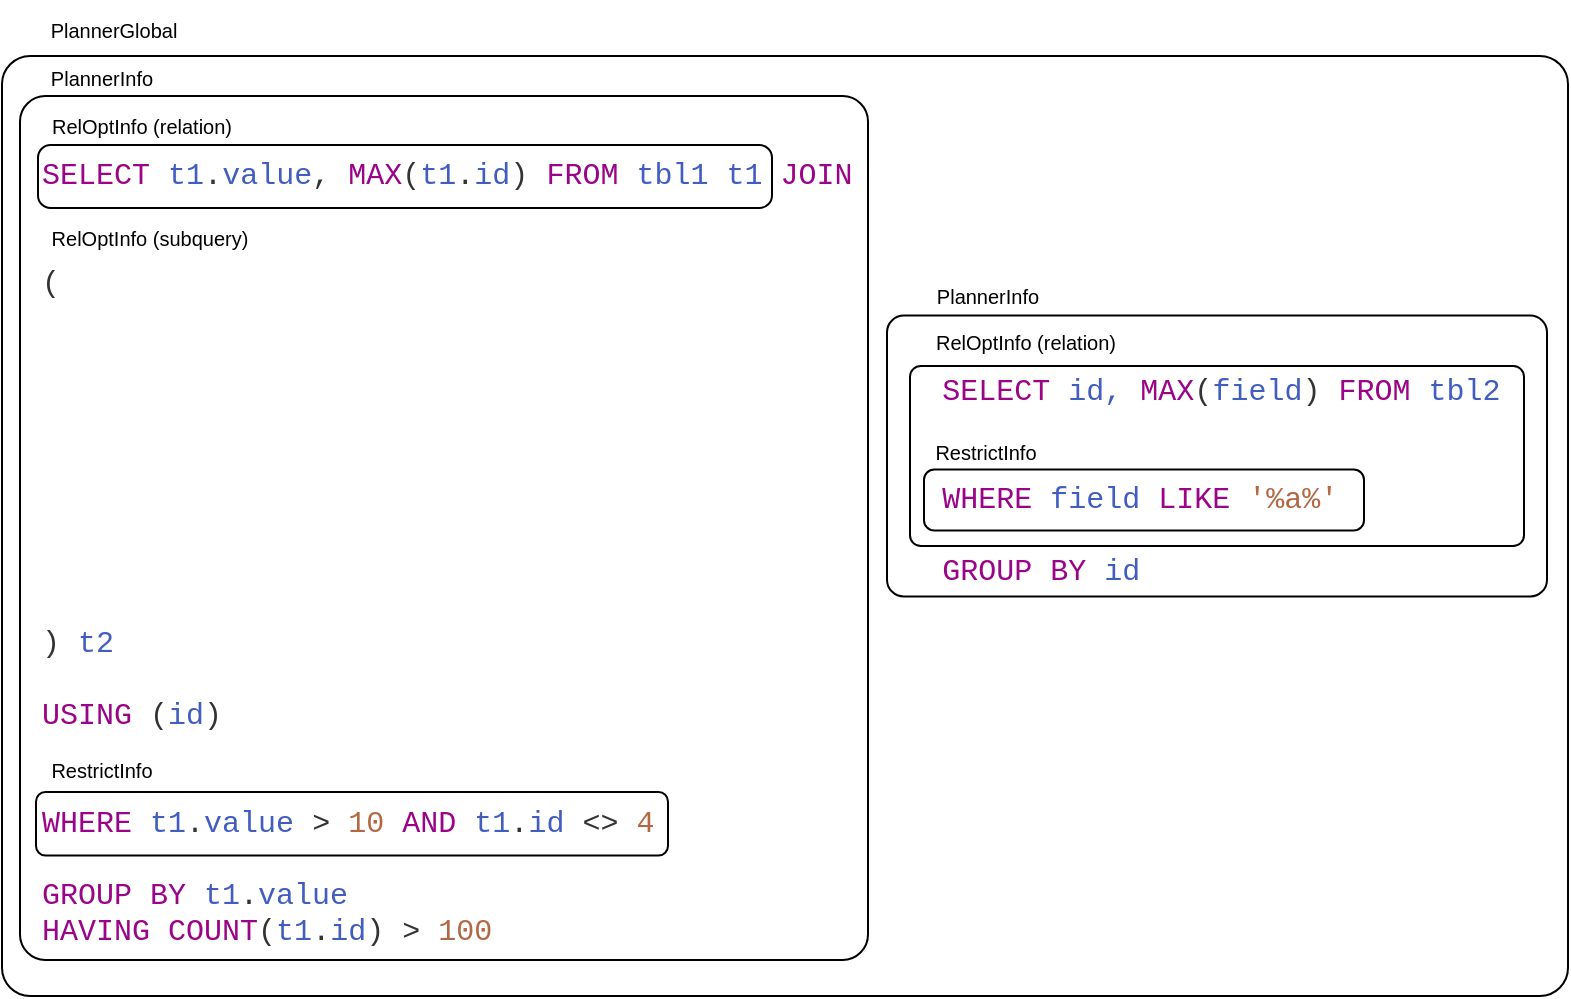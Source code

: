<mxfile version="24.7.5">
  <diagram name="Страница — 1" id="Zvr2eW7H0rXLNG6UFAMz">
    <mxGraphModel dx="2507" dy="696" grid="1" gridSize="10" guides="1" tooltips="1" connect="1" arrows="1" fold="1" page="1" pageScale="1" pageWidth="827" pageHeight="1169" math="0" shadow="0">
      <root>
        <mxCell id="0" />
        <mxCell id="1" parent="0" />
        <UserObject label="&lt;div style=&quot;font-size: 15px;&quot;&gt;&lt;span style=&quot;background-color: initial; font-size: 15px;&quot;&gt;&lt;font color=&quot;#990488&quot;&gt;SELECT&lt;/font&gt; &lt;font color=&quot;#425dc0&quot;&gt;t1&lt;/font&gt;&lt;font color=&quot;#333333&quot;&gt;.&lt;/font&gt;&lt;font color=&quot;#425dc0&quot;&gt;value&lt;/font&gt;&lt;font color=&quot;#333333&quot;&gt;,&lt;/font&gt;&lt;font color=&quot;#990488&quot;&gt; MAX&lt;/font&gt;&lt;font color=&quot;#333333&quot;&gt;(&lt;/font&gt;&lt;font color=&quot;#425dc0&quot;&gt;t1&lt;/font&gt;&lt;font color=&quot;#333333&quot;&gt;.&lt;/font&gt;&lt;font color=&quot;#425dc0&quot;&gt;id&lt;/font&gt;&lt;font color=&quot;#333333&quot;&gt;)&lt;/font&gt;&lt;font color=&quot;#990488&quot;&gt; FROM&lt;/font&gt; &lt;font color=&quot;#425dc0&quot;&gt;tbl1 t1&lt;/font&gt;&lt;font color=&quot;#990488&quot;&gt;&amp;nbsp;&lt;/font&gt;&lt;/span&gt;&lt;span style=&quot;color: rgb(153, 4, 136); background-color: initial; font-size: 15px;&quot;&gt;JOIN&lt;/span&gt;&lt;/div&gt;&lt;font color=&quot;#333333&quot;&gt;&lt;div&gt;&lt;font color=&quot;#333333&quot;&gt;&lt;br&gt;&lt;/font&gt;&lt;/div&gt;&lt;div&gt;&lt;font color=&quot;#333333&quot;&gt;&lt;br&gt;&lt;/font&gt;&lt;/div&gt;(&lt;/font&gt;&lt;div&gt;&lt;font color=&quot;#990488&quot;&gt;&lt;br&gt;&lt;/font&gt;&lt;div&gt;&lt;font color=&quot;#990488&quot;&gt;&amp;nbsp;&lt;br&gt;&lt;/font&gt;&lt;div&gt;&amp;nbsp;&amp;nbsp;&lt;span style=&quot;color: rgb(153, 4, 136); white-space: pre;&quot;&gt;&#x9;&lt;span style=&quot;white-space: pre;&quot;&gt;&#x9;&lt;/span&gt;&lt;span style=&quot;white-space: pre;&quot;&gt;&#x9;&lt;/span&gt;&lt;span style=&quot;white-space: pre;&quot;&gt;&#x9;&lt;/span&gt;&lt;span style=&quot;white-space: pre;&quot;&gt;&#x9;&lt;span style=&quot;white-space: pre;&quot;&gt;&#x9;&lt;/span&gt; &lt;/span&gt; &lt;/span&gt;&lt;font color=&quot;#990488&quot;&gt;SELECT&lt;/font&gt; &lt;font color=&quot;#425dc0&quot;&gt;id, &lt;/font&gt;&lt;font color=&quot;#990488&quot;&gt;MAX&lt;/font&gt;&lt;font color=&quot;#333333&quot;&gt;(&lt;/font&gt;&lt;font color=&quot;#425dc0&quot;&gt;field&lt;/font&gt;&lt;font color=&quot;#333333&quot;&gt;)&lt;/font&gt;&amp;nbsp;&lt;font color=&quot;#990488&quot;&gt;FROM&lt;/font&gt; &lt;font color=&quot;#425dc0&quot;&gt;tbl2&lt;/font&gt;&amp;nbsp;&lt;/div&gt;&lt;div&gt;&lt;font color=&quot;#990488&quot;&gt;&lt;br&gt;&lt;/font&gt;&lt;/div&gt;&lt;div&gt;&lt;br&gt;&lt;/div&gt;&lt;div&gt;&lt;font color=&quot;#990488&quot;&gt;&lt;span style=&quot;white-space: pre;&quot;&gt;&#x9;&lt;span style=&quot;white-space: pre;&quot;&gt;&#x9;&lt;/span&gt;&lt;span style=&quot;white-space: pre;&quot;&gt;&#x9;&lt;/span&gt;&lt;span style=&quot;white-space: pre;&quot;&gt;&#x9;&lt;/span&gt;&lt;span style=&quot;white-space: pre;&quot;&gt;&#x9;&lt;/span&gt;&lt;span style=&quot;white-space: pre;&quot;&gt;&#x9;&lt;/span&gt; &lt;/span&gt;&amp;nbsp;WHERE&lt;/font&gt;&lt;span style=&quot;background-color: initial;&quot;&gt;&amp;nbsp;&lt;/span&gt;&lt;font style=&quot;background-color: initial;&quot; color=&quot;#425dc0&quot;&gt;field &lt;/font&gt;&lt;font style=&quot;background-color: initial;&quot; color=&quot;#990488&quot;&gt;LIKE&lt;/font&gt;&lt;font style=&quot;background-color: initial;&quot; color=&quot;#425dc0&quot;&gt; &lt;/font&gt;&lt;font style=&quot;background-color: initial;&quot; color=&quot;#b36844&quot;&gt;&#39;%a%&#39;&lt;/font&gt;&lt;/div&gt;&lt;div&gt;&lt;br&gt;&lt;/div&gt;&lt;div&gt;&lt;span style=&quot;color: rgb(66, 93, 192); white-space: pre;&quot;&gt;&#x9;&lt;span style=&quot;white-space: pre;&quot;&gt;&#x9;&lt;/span&gt;&lt;span style=&quot;white-space: pre;&quot;&gt;&#x9;&lt;/span&gt;&lt;span style=&quot;white-space: pre;&quot;&gt;&#x9;&lt;/span&gt;&lt;span style=&quot;white-space: pre;&quot;&gt;&#x9;&lt;/span&gt;&lt;span style=&quot;white-space: pre;&quot;&gt;&#x9;&lt;/span&gt; &lt;/span&gt;&amp;nbsp;&lt;font color=&quot;#990488&quot;&gt;GROUP BY&lt;/font&gt;&lt;font color=&quot;#425dc0&quot;&gt; id&lt;/font&gt;&lt;/div&gt;&lt;div&gt;&lt;font color=&quot;#990488&quot;&gt;&lt;br&gt;&lt;/font&gt;&lt;/div&gt;&lt;div&gt;&lt;font color=&quot;#333333&quot;&gt;)&lt;/font&gt;&lt;font color=&quot;#990488&quot;&gt; &lt;/font&gt;&lt;font color=&quot;#425dc0&quot;&gt;t2&lt;/font&gt;&lt;/div&gt;&lt;div&gt;&lt;div&gt;&lt;font color=&quot;#990488&quot;&gt;&lt;br&gt;&lt;/font&gt;&lt;/div&gt;&lt;div&gt;&lt;font color=&quot;#990488&quot;&gt;USING &lt;/font&gt;&lt;font color=&quot;#333333&quot;&gt;(&lt;/font&gt;&lt;font color=&quot;#425dc0&quot;&gt;id&lt;/font&gt;&lt;font color=&quot;#333333&quot;&gt;)&lt;/font&gt;&lt;/div&gt;&lt;div&gt;&lt;font color=&quot;#990488&quot;&gt;&lt;br&gt;&lt;/font&gt;&lt;/div&gt;&lt;div&gt;&lt;font color=&quot;#990488&quot;&gt;&lt;br&gt;&lt;/font&gt;&lt;/div&gt;&lt;div&gt;&lt;font color=&quot;#990488&quot;&gt;WHERE &lt;/font&gt;&lt;font color=&quot;#425dc0&quot;&gt;t1&lt;/font&gt;&lt;font color=&quot;#333333&quot;&gt;.&lt;/font&gt;&lt;font color=&quot;#425dc0&quot;&gt;value&lt;/font&gt;&lt;font color=&quot;#990488&quot;&gt; &lt;/font&gt;&lt;font color=&quot;#333333&quot;&gt;&amp;gt;&lt;/font&gt;&lt;font color=&quot;#990488&quot;&gt; &lt;/font&gt;&lt;font color=&quot;#b36844&quot;&gt;10 &lt;/font&gt;&lt;font color=&quot;#990488&quot;&gt;AND&lt;/font&gt;&lt;font color=&quot;#b36844&quot;&gt; &lt;/font&gt;&lt;font color=&quot;#425dc0&quot;&gt;t1&lt;/font&gt;&lt;font color=&quot;#333333&quot;&gt;.&lt;/font&gt;&lt;font color=&quot;#425dc0&quot;&gt;id&lt;/font&gt;&lt;font color=&quot;#b36844&quot;&gt; &lt;/font&gt;&lt;font color=&quot;#333333&quot;&gt;&amp;lt;&amp;gt;&lt;/font&gt;&lt;font color=&quot;#b36844&quot;&gt; 4&lt;/font&gt;&lt;/div&gt;&lt;div&gt;&lt;font color=&quot;#990488&quot;&gt;&lt;br style=&quot;font-size: 15px;&quot;&gt;GROUP BY &lt;/font&gt;&lt;font color=&quot;#425dc0&quot;&gt;t1&lt;/font&gt;&lt;font color=&quot;#333333&quot;&gt;.&lt;/font&gt;&lt;font color=&quot;#425dc0&quot;&gt;value&lt;/font&gt;&lt;/div&gt;&lt;div&gt;&lt;font color=&quot;#990488&quot;&gt;HAVING COUNT&lt;/font&gt;&lt;font color=&quot;#333333&quot;&gt;(&lt;/font&gt;&lt;font color=&quot;#425dc0&quot;&gt;t1&lt;/font&gt;&lt;font color=&quot;#333333&quot;&gt;.&lt;/font&gt;&lt;font color=&quot;#425dc0&quot;&gt;id&lt;/font&gt;&lt;font color=&quot;#333333&quot;&gt;)&lt;/font&gt;&lt;font color=&quot;#990488&quot;&gt; &lt;/font&gt;&lt;font color=&quot;#333333&quot;&gt;&amp;gt;&lt;/font&gt;&lt;font color=&quot;#990488&quot;&gt; &lt;/font&gt;&lt;font color=&quot;#b36844&quot;&gt;100&lt;/font&gt;&lt;/div&gt;&lt;/div&gt;&lt;/div&gt;&lt;/div&gt;" link="explain select t1.value, max(t1.id) from tbl t1&#xa;join&#xa;(select id from tbl where value = 1 or value = 2) t2&#xa;using (id)&#xa;group by t1.value&#xa;having count(t1.id) &gt; 100;" id="vIY71tyn5AvRC3fnLLfw-2">
          <mxCell style="text;html=1;align=left;verticalAlign=middle;whiteSpace=wrap;rounded=0;fontFamily=Courier New;shadow=0;horizontal=1;spacing=2;fontSize=15;" parent="1" vertex="1">
            <mxGeometry x="-85" y="249" width="755" height="400" as="geometry" />
          </mxCell>
        </UserObject>
        <mxCell id="vIY71tyn5AvRC3fnLLfw-14" value="" style="rounded=1;whiteSpace=wrap;html=1;fillColor=none;align=left;verticalAlign=top;arcSize=17;" parent="1" vertex="1">
          <mxGeometry x="358" y="406.75" width="220" height="30.5" as="geometry" />
        </mxCell>
        <mxCell id="vIY71tyn5AvRC3fnLLfw-15" value="RestrictInfo" style="text;html=1;align=center;verticalAlign=middle;whiteSpace=wrap;rounded=0;fontSize=10;" parent="1" vertex="1">
          <mxGeometry x="338" y="383.25" width="102" height="30" as="geometry" />
        </mxCell>
        <mxCell id="oxb3_GDn77ilGJrPBhq6-1" value="" style="rounded=1;whiteSpace=wrap;html=1;fillColor=none;align=left;verticalAlign=top;arcSize=3;" vertex="1" parent="1">
          <mxGeometry x="-94" y="220" width="424" height="432" as="geometry" />
        </mxCell>
        <mxCell id="oxb3_GDn77ilGJrPBhq6-3" value="" style="rounded=1;whiteSpace=wrap;html=1;fillColor=none;align=left;verticalAlign=top;arcSize=6;" vertex="1" parent="1">
          <mxGeometry x="351" y="355" width="307" height="90" as="geometry" />
        </mxCell>
        <mxCell id="oxb3_GDn77ilGJrPBhq6-4" value="RelOptInfo (relation)" style="text;html=1;align=center;verticalAlign=middle;whiteSpace=wrap;rounded=0;fontSize=10;" vertex="1" parent="1">
          <mxGeometry x="358" y="328" width="102" height="30" as="geometry" />
        </mxCell>
        <mxCell id="oxb3_GDn77ilGJrPBhq6-5" value="" style="rounded=1;whiteSpace=wrap;html=1;fillColor=none;align=left;verticalAlign=top;arcSize=6;" vertex="1" parent="1">
          <mxGeometry x="339.5" y="329.75" width="330" height="140.5" as="geometry" />
        </mxCell>
        <mxCell id="oxb3_GDn77ilGJrPBhq6-6" value="PlannerInfo" style="text;html=1;align=center;verticalAlign=middle;whiteSpace=wrap;rounded=0;fontSize=10;" vertex="1" parent="1">
          <mxGeometry x="338.5" y="304.75" width="102" height="30" as="geometry" />
        </mxCell>
        <mxCell id="oxb3_GDn77ilGJrPBhq6-8" value="RelOptInfo (subquery)" style="text;html=1;align=center;verticalAlign=middle;whiteSpace=wrap;rounded=0;fontSize=10;" vertex="1" parent="1">
          <mxGeometry x="-80" y="276" width="102" height="30" as="geometry" />
        </mxCell>
        <mxCell id="oxb3_GDn77ilGJrPBhq6-9" value="" style="rounded=1;whiteSpace=wrap;html=1;fillColor=none;align=left;verticalAlign=top;arcSize=20;" vertex="1" parent="1">
          <mxGeometry x="-85" y="244.5" width="367" height="31.5" as="geometry" />
        </mxCell>
        <mxCell id="oxb3_GDn77ilGJrPBhq6-10" value="RelOptInfo (relation)" style="text;html=1;align=center;verticalAlign=middle;whiteSpace=wrap;rounded=0;fontSize=10;" vertex="1" parent="1">
          <mxGeometry x="-84" y="219.5" width="102" height="30" as="geometry" />
        </mxCell>
        <mxCell id="oxb3_GDn77ilGJrPBhq6-12" value="PlannerInfo" style="text;html=1;align=center;verticalAlign=middle;whiteSpace=wrap;rounded=0;fontSize=10;" vertex="1" parent="1">
          <mxGeometry x="-104" y="196" width="102" height="30" as="geometry" />
        </mxCell>
        <mxCell id="oxb3_GDn77ilGJrPBhq6-13" value="" style="rounded=1;whiteSpace=wrap;html=1;fillColor=none;align=left;verticalAlign=top;arcSize=3;" vertex="1" parent="1">
          <mxGeometry x="-103" y="200" width="783" height="470" as="geometry" />
        </mxCell>
        <mxCell id="oxb3_GDn77ilGJrPBhq6-14" value="PlannerGlobal" style="text;html=1;align=center;verticalAlign=middle;whiteSpace=wrap;rounded=0;fontSize=10;" vertex="1" parent="1">
          <mxGeometry x="-98" y="172" width="102" height="30" as="geometry" />
        </mxCell>
        <mxCell id="oxb3_GDn77ilGJrPBhq6-15" value="" style="rounded=1;whiteSpace=wrap;html=1;fillColor=none;align=left;verticalAlign=top;arcSize=15;" vertex="1" parent="1">
          <mxGeometry x="-86" y="568" width="316" height="31.75" as="geometry" />
        </mxCell>
        <mxCell id="oxb3_GDn77ilGJrPBhq6-16" value="RestrictInfo" style="text;html=1;align=center;verticalAlign=middle;whiteSpace=wrap;rounded=0;fontSize=10;" vertex="1" parent="1">
          <mxGeometry x="-104" y="542" width="102" height="30" as="geometry" />
        </mxCell>
      </root>
    </mxGraphModel>
  </diagram>
</mxfile>
